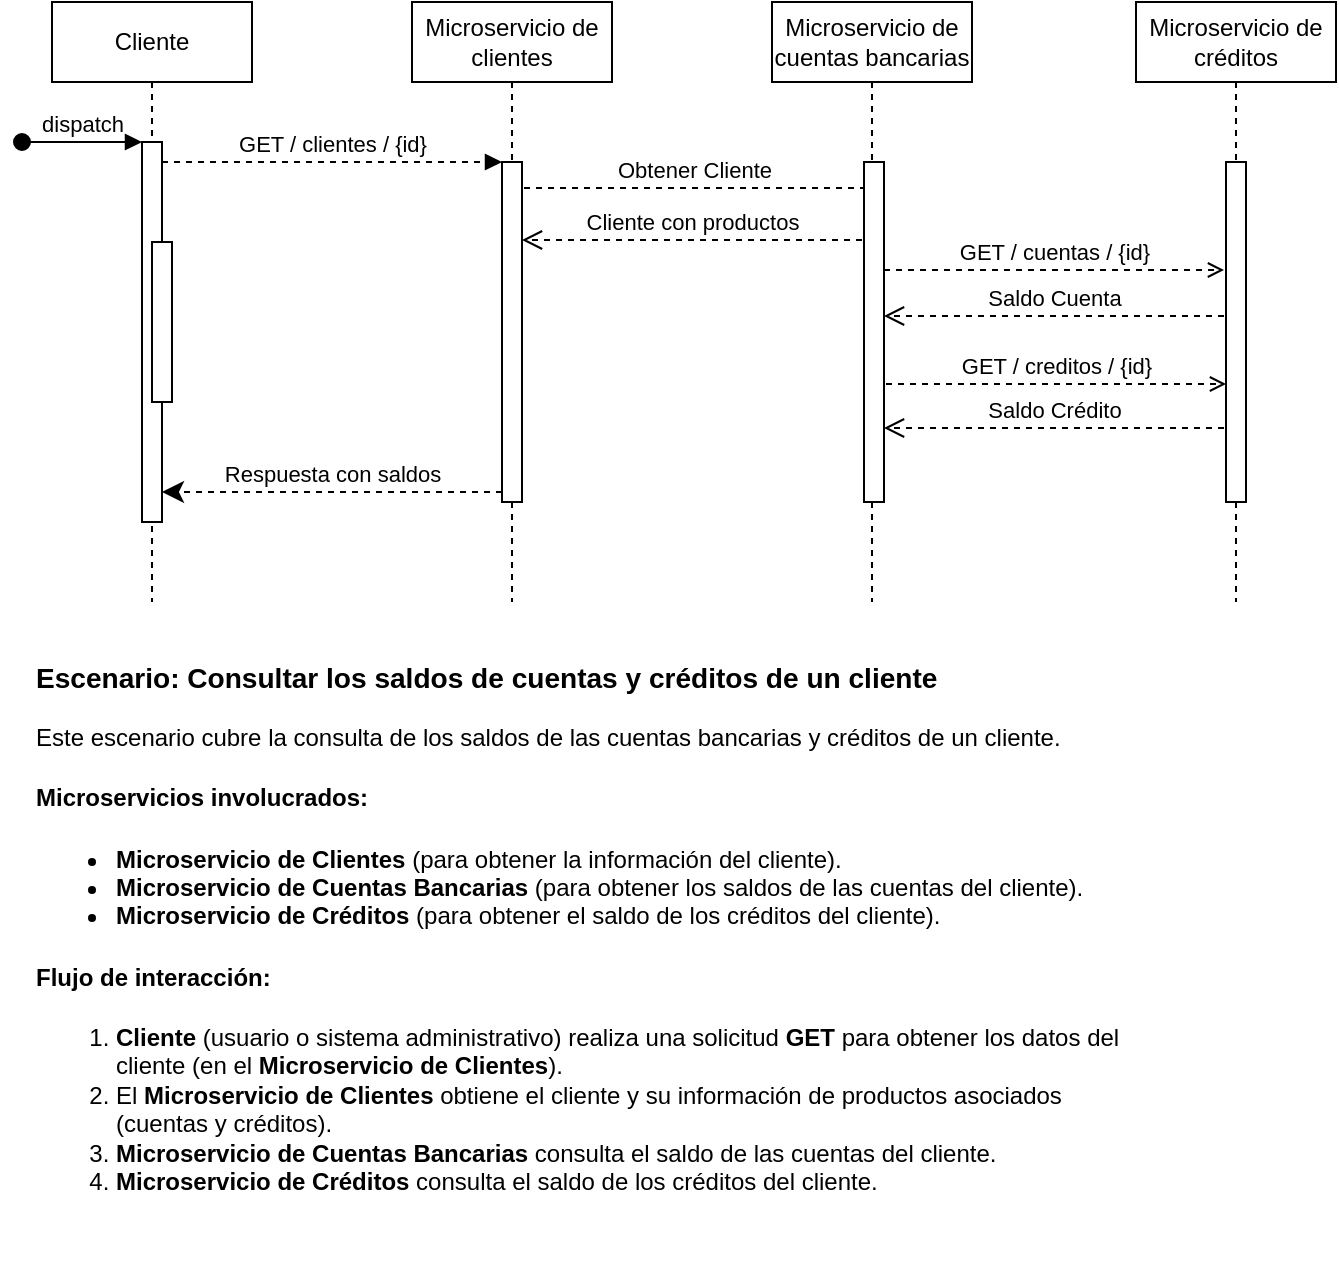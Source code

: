 <mxfile version="24.7.17">
  <diagram name="Page-1" id="2YBvvXClWsGukQMizWep">
    <mxGraphModel dx="864" dy="508" grid="1" gridSize="10" guides="1" tooltips="1" connect="1" arrows="1" fold="1" page="1" pageScale="1" pageWidth="850" pageHeight="1100" math="0" shadow="0">
      <root>
        <mxCell id="0" />
        <mxCell id="1" parent="0" />
        <mxCell id="7U5aSdqG4vJostI92yb3-21" value="Cliente" style="shape=umlLifeline;perimeter=lifelinePerimeter;whiteSpace=wrap;html=1;container=0;dropTarget=0;collapsible=0;recursiveResize=0;outlineConnect=0;portConstraint=eastwest;newEdgeStyle={&quot;edgeStyle&quot;:&quot;elbowEdgeStyle&quot;,&quot;elbow&quot;:&quot;vertical&quot;,&quot;curved&quot;:0,&quot;rounded&quot;:0};" vertex="1" parent="1">
          <mxGeometry x="50" y="50" width="100" height="300" as="geometry" />
        </mxCell>
        <mxCell id="7U5aSdqG4vJostI92yb3-22" value="" style="html=1;points=[];perimeter=orthogonalPerimeter;outlineConnect=0;targetShapes=umlLifeline;portConstraint=eastwest;newEdgeStyle={&quot;edgeStyle&quot;:&quot;elbowEdgeStyle&quot;,&quot;elbow&quot;:&quot;vertical&quot;,&quot;curved&quot;:0,&quot;rounded&quot;:0};" vertex="1" parent="7U5aSdqG4vJostI92yb3-21">
          <mxGeometry x="45" y="70" width="10" height="190" as="geometry" />
        </mxCell>
        <mxCell id="7U5aSdqG4vJostI92yb3-23" value="dispatch" style="html=1;verticalAlign=bottom;startArrow=oval;endArrow=block;startSize=8;edgeStyle=elbowEdgeStyle;elbow=vertical;curved=0;rounded=0;" edge="1" parent="7U5aSdqG4vJostI92yb3-21" target="7U5aSdqG4vJostI92yb3-22">
          <mxGeometry relative="1" as="geometry">
            <mxPoint x="-15" y="70" as="sourcePoint" />
          </mxGeometry>
        </mxCell>
        <mxCell id="7U5aSdqG4vJostI92yb3-24" value="" style="html=1;points=[];perimeter=orthogonalPerimeter;outlineConnect=0;targetShapes=umlLifeline;portConstraint=eastwest;newEdgeStyle={&quot;edgeStyle&quot;:&quot;elbowEdgeStyle&quot;,&quot;elbow&quot;:&quot;vertical&quot;,&quot;curved&quot;:0,&quot;rounded&quot;:0};" vertex="1" parent="7U5aSdqG4vJostI92yb3-21">
          <mxGeometry x="50" y="120" width="10" height="80" as="geometry" />
        </mxCell>
        <mxCell id="7U5aSdqG4vJostI92yb3-25" value="Microservicio de clientes" style="shape=umlLifeline;perimeter=lifelinePerimeter;whiteSpace=wrap;html=1;container=0;dropTarget=0;collapsible=0;recursiveResize=0;outlineConnect=0;portConstraint=eastwest;newEdgeStyle={&quot;edgeStyle&quot;:&quot;elbowEdgeStyle&quot;,&quot;elbow&quot;:&quot;vertical&quot;,&quot;curved&quot;:0,&quot;rounded&quot;:0};" vertex="1" parent="1">
          <mxGeometry x="230" y="50" width="100" height="300" as="geometry" />
        </mxCell>
        <mxCell id="7U5aSdqG4vJostI92yb3-26" value="" style="html=1;points=[];perimeter=orthogonalPerimeter;outlineConnect=0;targetShapes=umlLifeline;portConstraint=eastwest;newEdgeStyle={&quot;edgeStyle&quot;:&quot;elbowEdgeStyle&quot;,&quot;elbow&quot;:&quot;vertical&quot;,&quot;curved&quot;:0,&quot;rounded&quot;:0};" vertex="1" parent="7U5aSdqG4vJostI92yb3-25">
          <mxGeometry x="45" y="80" width="10" height="170" as="geometry" />
        </mxCell>
        <mxCell id="7U5aSdqG4vJostI92yb3-27" value="GET / clientes / {id}" style="html=1;verticalAlign=bottom;endArrow=block;edgeStyle=elbowEdgeStyle;elbow=vertical;curved=0;rounded=0;dashed=1;" edge="1" parent="1" source="7U5aSdqG4vJostI92yb3-22" target="7U5aSdqG4vJostI92yb3-26">
          <mxGeometry relative="1" as="geometry">
            <mxPoint x="205" y="140" as="sourcePoint" />
            <Array as="points">
              <mxPoint x="190" y="130" />
            </Array>
          </mxGeometry>
        </mxCell>
        <mxCell id="7U5aSdqG4vJostI92yb3-28" value="Respuesta con saldos" style="html=1;verticalAlign=bottom;endArrow=classic;dashed=1;endSize=8;edgeStyle=elbowEdgeStyle;elbow=vertical;curved=0;rounded=0;startArrow=baseDash;startFill=0;endFill=1;" edge="1" parent="1">
          <mxGeometry relative="1" as="geometry">
            <mxPoint x="105" y="295" as="targetPoint" />
            <Array as="points">
              <mxPoint x="200" y="295" />
            </Array>
            <mxPoint x="275" y="295" as="sourcePoint" />
          </mxGeometry>
        </mxCell>
        <mxCell id="7U5aSdqG4vJostI92yb3-29" value="Microservicio de cuentas bancarias" style="shape=umlLifeline;perimeter=lifelinePerimeter;whiteSpace=wrap;html=1;container=0;dropTarget=0;collapsible=0;recursiveResize=0;outlineConnect=0;portConstraint=eastwest;newEdgeStyle={&quot;edgeStyle&quot;:&quot;elbowEdgeStyle&quot;,&quot;elbow&quot;:&quot;vertical&quot;,&quot;curved&quot;:0,&quot;rounded&quot;:0};" vertex="1" parent="1">
          <mxGeometry x="410" y="50" width="100" height="300" as="geometry" />
        </mxCell>
        <mxCell id="7U5aSdqG4vJostI92yb3-30" value="" style="html=1;points=[];perimeter=orthogonalPerimeter;outlineConnect=0;targetShapes=umlLifeline;portConstraint=eastwest;newEdgeStyle={&quot;edgeStyle&quot;:&quot;elbowEdgeStyle&quot;,&quot;elbow&quot;:&quot;vertical&quot;,&quot;curved&quot;:0,&quot;rounded&quot;:0};" vertex="1" parent="7U5aSdqG4vJostI92yb3-29">
          <mxGeometry x="46" y="80" width="10" height="170" as="geometry" />
        </mxCell>
        <mxCell id="7U5aSdqG4vJostI92yb3-31" value="Microservicio de créditos" style="shape=umlLifeline;perimeter=lifelinePerimeter;whiteSpace=wrap;html=1;container=0;dropTarget=0;collapsible=0;recursiveResize=0;outlineConnect=0;portConstraint=eastwest;newEdgeStyle={&quot;edgeStyle&quot;:&quot;elbowEdgeStyle&quot;,&quot;elbow&quot;:&quot;vertical&quot;,&quot;curved&quot;:0,&quot;rounded&quot;:0};" vertex="1" parent="1">
          <mxGeometry x="592" y="50" width="100" height="300" as="geometry" />
        </mxCell>
        <mxCell id="7U5aSdqG4vJostI92yb3-32" value="" style="html=1;points=[];perimeter=orthogonalPerimeter;outlineConnect=0;targetShapes=umlLifeline;portConstraint=eastwest;newEdgeStyle={&quot;edgeStyle&quot;:&quot;elbowEdgeStyle&quot;,&quot;elbow&quot;:&quot;vertical&quot;,&quot;curved&quot;:0,&quot;rounded&quot;:0};" vertex="1" parent="7U5aSdqG4vJostI92yb3-31">
          <mxGeometry x="45" y="80" width="10" height="170" as="geometry" />
        </mxCell>
        <mxCell id="7U5aSdqG4vJostI92yb3-34" value="Cliente con productos" style="html=1;verticalAlign=bottom;endArrow=open;dashed=1;endSize=8;edgeStyle=elbowEdgeStyle;elbow=vertical;curved=0;rounded=0;" edge="1" parent="1">
          <mxGeometry relative="1" as="geometry">
            <mxPoint x="285" y="169" as="targetPoint" />
            <Array as="points">
              <mxPoint x="380" y="169" />
            </Array>
            <mxPoint x="455" y="169" as="sourcePoint" />
          </mxGeometry>
        </mxCell>
        <mxCell id="7U5aSdqG4vJostI92yb3-36" value="Obtener Cliente" style="html=1;verticalAlign=bottom;endArrow=baseDash;edgeStyle=elbowEdgeStyle;elbow=vertical;curved=0;rounded=0;strokeWidth=1;endFill=0;dashed=1;" edge="1" parent="1">
          <mxGeometry relative="1" as="geometry">
            <mxPoint x="286" y="143" as="sourcePoint" />
            <Array as="points">
              <mxPoint x="371" y="143" />
            </Array>
            <mxPoint x="456" y="143" as="targetPoint" />
          </mxGeometry>
        </mxCell>
        <mxCell id="7U5aSdqG4vJostI92yb3-38" value="Saldo Cuenta" style="html=1;verticalAlign=bottom;endArrow=open;dashed=1;endSize=8;edgeStyle=elbowEdgeStyle;elbow=vertical;curved=0;rounded=0;" edge="1" parent="1">
          <mxGeometry relative="1" as="geometry">
            <mxPoint x="466" y="207" as="targetPoint" />
            <Array as="points">
              <mxPoint x="561" y="207" />
            </Array>
            <mxPoint x="636" y="207" as="sourcePoint" />
          </mxGeometry>
        </mxCell>
        <mxCell id="7U5aSdqG4vJostI92yb3-41" value="GET / cuentas / {id}" style="html=1;verticalAlign=bottom;endArrow=open;edgeStyle=elbowEdgeStyle;elbow=vertical;curved=0;rounded=0;strokeWidth=1;endFill=0;dashed=1;" edge="1" parent="1">
          <mxGeometry relative="1" as="geometry">
            <mxPoint x="466" y="184" as="sourcePoint" />
            <Array as="points">
              <mxPoint x="551" y="184" />
            </Array>
            <mxPoint x="636" y="184" as="targetPoint" />
          </mxGeometry>
        </mxCell>
        <mxCell id="7U5aSdqG4vJostI92yb3-42" value="GET / creditos / {id}" style="html=1;verticalAlign=bottom;endArrow=open;edgeStyle=elbowEdgeStyle;elbow=vertical;curved=0;rounded=0;strokeWidth=1;endFill=0;dashed=1;" edge="1" parent="1">
          <mxGeometry relative="1" as="geometry">
            <mxPoint x="467" y="241" as="sourcePoint" />
            <Array as="points">
              <mxPoint x="552" y="241" />
            </Array>
            <mxPoint x="637" y="241" as="targetPoint" />
          </mxGeometry>
        </mxCell>
        <mxCell id="7U5aSdqG4vJostI92yb3-43" value="Saldo Crédito" style="html=1;verticalAlign=bottom;endArrow=open;dashed=1;endSize=8;edgeStyle=elbowEdgeStyle;elbow=vertical;curved=0;rounded=0;" edge="1" parent="1">
          <mxGeometry relative="1" as="geometry">
            <mxPoint x="466" y="263" as="targetPoint" />
            <Array as="points">
              <mxPoint x="561" y="263" />
            </Array>
            <mxPoint x="636" y="263" as="sourcePoint" />
          </mxGeometry>
        </mxCell>
        <mxCell id="7U5aSdqG4vJostI92yb3-44" value="&lt;h3&gt;&lt;strong&gt;Escenario: Consultar los saldos de cuentas y créditos de un cliente&lt;/strong&gt;&lt;/h3&gt;&lt;p&gt;Este escenario cubre la consulta de los saldos de las cuentas bancarias y créditos de un cliente.&lt;/p&gt;&lt;h4&gt;&lt;strong&gt;Microservicios involucrados:&lt;/strong&gt;&lt;/h4&gt;&lt;ul&gt;&lt;li&gt;&lt;strong&gt;Microservicio de Clientes&lt;/strong&gt; (para obtener la información del cliente).&lt;/li&gt;&lt;li&gt;&lt;strong&gt;Microservicio de Cuentas Bancarias&lt;/strong&gt; (para obtener los saldos de las cuentas del cliente).&lt;/li&gt;&lt;li&gt;&lt;strong&gt;Microservicio de Créditos&lt;/strong&gt; (para obtener el saldo de los créditos del cliente).&lt;/li&gt;&lt;/ul&gt;&lt;h4&gt;&lt;strong&gt;Flujo de interacción:&lt;/strong&gt;&lt;/h4&gt;&lt;ol&gt;&lt;li&gt;&lt;strong&gt;Cliente&lt;/strong&gt; (usuario o sistema administrativo) realiza una solicitud &lt;strong&gt;GET&lt;/strong&gt; para obtener los datos del cliente (en el &lt;strong&gt;Microservicio de Clientes&lt;/strong&gt;).&lt;/li&gt;&lt;li&gt;El &lt;strong&gt;Microservicio de Clientes&lt;/strong&gt; obtiene el cliente y su información de productos asociados (cuentas y créditos).&lt;/li&gt;&lt;li&gt;&lt;strong&gt;Microservicio de Cuentas Bancarias&lt;/strong&gt; consulta el saldo de las cuentas del cliente.&lt;/li&gt;&lt;li&gt;&lt;strong&gt;Microservicio de Créditos&lt;/strong&gt; consulta el saldo de los créditos del cliente.&lt;/li&gt;&lt;/ol&gt;" style="text;whiteSpace=wrap;html=1;" vertex="1" parent="1">
          <mxGeometry x="40" y="359" width="560" height="330" as="geometry" />
        </mxCell>
      </root>
    </mxGraphModel>
  </diagram>
</mxfile>
